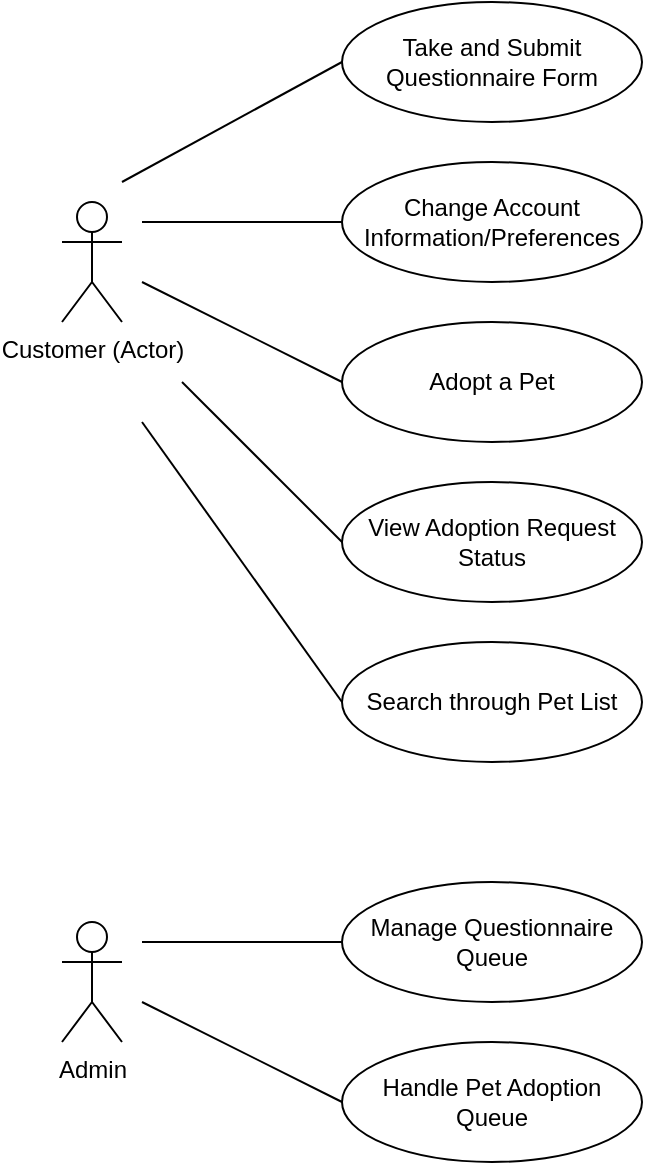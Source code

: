 <mxfile version="24.8.2">
  <diagram name="Page-1" id="2t0cPj-HTTwlC6PD1Pqc">
    <mxGraphModel grid="1" page="1" gridSize="10" guides="1" tooltips="1" connect="1" arrows="1" fold="1" pageScale="1" pageWidth="850" pageHeight="1100" math="0" shadow="0">
      <root>
        <mxCell id="0" />
        <mxCell id="1" parent="0" />
        <mxCell id="K3QUzmszmW4KNcI5r3M2-1" value="Admin" style="shape=umlActor;verticalLabelPosition=bottom;verticalAlign=top;html=1;" vertex="1" parent="1">
          <mxGeometry x="210" y="500" width="30" height="60" as="geometry" />
        </mxCell>
        <mxCell id="K3QUzmszmW4KNcI5r3M2-3" value="Customer (Actor)" style="shape=umlActor;verticalLabelPosition=bottom;verticalAlign=top;html=1;" vertex="1" parent="1">
          <mxGeometry x="210" y="140" width="30" height="60" as="geometry" />
        </mxCell>
        <mxCell id="K3QUzmszmW4KNcI5r3M2-4" value="Change Account Information/Preferences" style="ellipse;whiteSpace=wrap;html=1;" vertex="1" parent="1">
          <mxGeometry x="350" y="120" width="150" height="60" as="geometry" />
        </mxCell>
        <mxCell id="K3QUzmszmW4KNcI5r3M2-5" value="Take and Submit Questionnaire Form" style="ellipse;whiteSpace=wrap;html=1;" vertex="1" parent="1">
          <mxGeometry x="350" y="40" width="150" height="60" as="geometry" />
        </mxCell>
        <mxCell id="K3QUzmszmW4KNcI5r3M2-6" value="Adopt a Pet" style="ellipse;whiteSpace=wrap;html=1;" vertex="1" parent="1">
          <mxGeometry x="350" y="200" width="150" height="60" as="geometry" />
        </mxCell>
        <mxCell id="K3QUzmszmW4KNcI5r3M2-7" value="View Adoption Request Status" style="ellipse;whiteSpace=wrap;html=1;" vertex="1" parent="1">
          <mxGeometry x="350" y="280" width="150" height="60" as="geometry" />
        </mxCell>
        <mxCell id="K3QUzmszmW4KNcI5r3M2-8" value="Search through Pet List" style="ellipse;whiteSpace=wrap;html=1;" vertex="1" parent="1">
          <mxGeometry x="350" y="360" width="150" height="60" as="geometry" />
        </mxCell>
        <mxCell id="K3QUzmszmW4KNcI5r3M2-9" value="Handle Pet Adoption Queue" style="ellipse;whiteSpace=wrap;html=1;" vertex="1" parent="1">
          <mxGeometry x="350" y="560" width="150" height="60" as="geometry" />
        </mxCell>
        <mxCell id="K3QUzmszmW4KNcI5r3M2-10" value="Manage Questionnaire Queue" style="ellipse;whiteSpace=wrap;html=1;" vertex="1" parent="1">
          <mxGeometry x="350" y="480" width="150" height="60" as="geometry" />
        </mxCell>
        <mxCell id="K3QUzmszmW4KNcI5r3M2-15" value="" style="endArrow=none;html=1;rounded=0;entryX=0;entryY=0.5;entryDx=0;entryDy=0;" edge="1" parent="1" target="K3QUzmszmW4KNcI5r3M2-6">
          <mxGeometry width="50" height="50" relative="1" as="geometry">
            <mxPoint x="250" y="180" as="sourcePoint" />
            <mxPoint x="380" y="340" as="targetPoint" />
          </mxGeometry>
        </mxCell>
        <mxCell id="K3QUzmszmW4KNcI5r3M2-16" value="" style="endArrow=none;html=1;rounded=0;entryX=0;entryY=0.5;entryDx=0;entryDy=0;" edge="1" parent="1" target="K3QUzmszmW4KNcI5r3M2-7">
          <mxGeometry width="50" height="50" relative="1" as="geometry">
            <mxPoint x="270" y="230" as="sourcePoint" />
            <mxPoint x="340" y="310" as="targetPoint" />
          </mxGeometry>
        </mxCell>
        <mxCell id="K3QUzmszmW4KNcI5r3M2-17" value="" style="endArrow=none;html=1;rounded=0;entryX=0;entryY=0.5;entryDx=0;entryDy=0;" edge="1" parent="1">
          <mxGeometry width="50" height="50" relative="1" as="geometry">
            <mxPoint x="250" y="150" as="sourcePoint" />
            <mxPoint x="350" y="150" as="targetPoint" />
          </mxGeometry>
        </mxCell>
        <mxCell id="K3QUzmszmW4KNcI5r3M2-18" value="" style="endArrow=none;html=1;rounded=0;entryX=0;entryY=0.5;entryDx=0;entryDy=0;" edge="1" parent="1" target="K3QUzmszmW4KNcI5r3M2-5">
          <mxGeometry width="50" height="50" relative="1" as="geometry">
            <mxPoint x="240" y="130" as="sourcePoint" />
            <mxPoint x="360" y="160" as="targetPoint" />
          </mxGeometry>
        </mxCell>
        <mxCell id="K3QUzmszmW4KNcI5r3M2-19" value="" style="endArrow=none;html=1;rounded=0;entryX=0;entryY=0.5;entryDx=0;entryDy=0;" edge="1" parent="1" target="K3QUzmszmW4KNcI5r3M2-8">
          <mxGeometry width="50" height="50" relative="1" as="geometry">
            <mxPoint x="250" y="250" as="sourcePoint" />
            <mxPoint x="270" y="370" as="targetPoint" />
          </mxGeometry>
        </mxCell>
        <mxCell id="K3QUzmszmW4KNcI5r3M2-21" value="" style="endArrow=none;html=1;rounded=0;" edge="1" parent="1">
          <mxGeometry width="50" height="50" relative="1" as="geometry">
            <mxPoint x="250" y="510" as="sourcePoint" />
            <mxPoint x="350" y="510" as="targetPoint" />
          </mxGeometry>
        </mxCell>
        <mxCell id="K3QUzmszmW4KNcI5r3M2-22" value="" style="endArrow=none;html=1;rounded=0;entryX=0;entryY=0.5;entryDx=0;entryDy=0;" edge="1" parent="1" target="K3QUzmszmW4KNcI5r3M2-9">
          <mxGeometry width="50" height="50" relative="1" as="geometry">
            <mxPoint x="250" y="540" as="sourcePoint" />
            <mxPoint x="360" y="520" as="targetPoint" />
          </mxGeometry>
        </mxCell>
      </root>
    </mxGraphModel>
  </diagram>
</mxfile>
